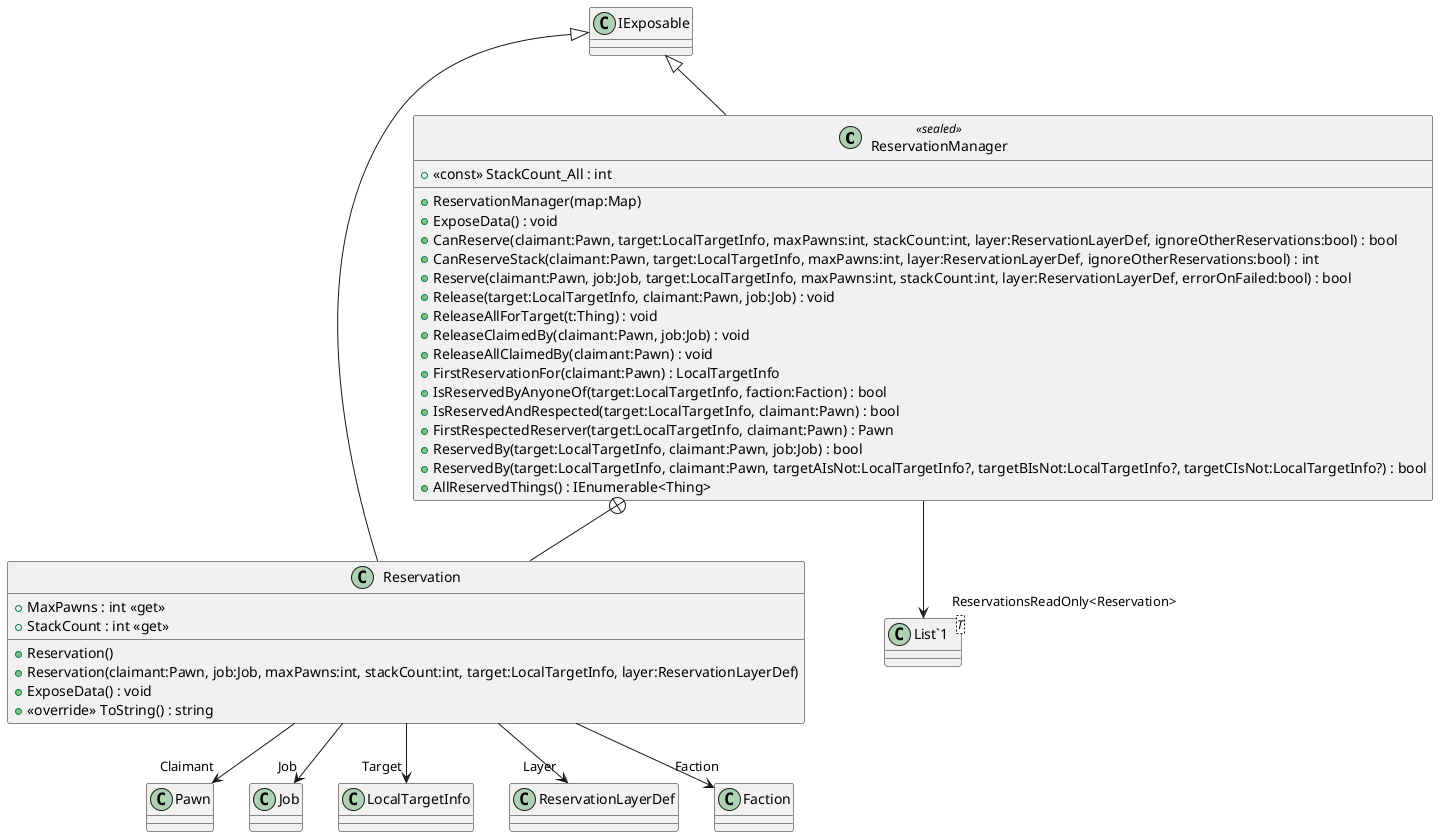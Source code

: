 @startuml
class ReservationManager <<sealed>> {
    + <<const>> StackCount_All : int
    + ReservationManager(map:Map)
    + ExposeData() : void
    + CanReserve(claimant:Pawn, target:LocalTargetInfo, maxPawns:int, stackCount:int, layer:ReservationLayerDef, ignoreOtherReservations:bool) : bool
    + CanReserveStack(claimant:Pawn, target:LocalTargetInfo, maxPawns:int, layer:ReservationLayerDef, ignoreOtherReservations:bool) : int
    + Reserve(claimant:Pawn, job:Job, target:LocalTargetInfo, maxPawns:int, stackCount:int, layer:ReservationLayerDef, errorOnFailed:bool) : bool
    + Release(target:LocalTargetInfo, claimant:Pawn, job:Job) : void
    + ReleaseAllForTarget(t:Thing) : void
    + ReleaseClaimedBy(claimant:Pawn, job:Job) : void
    + ReleaseAllClaimedBy(claimant:Pawn) : void
    + FirstReservationFor(claimant:Pawn) : LocalTargetInfo
    + IsReservedByAnyoneOf(target:LocalTargetInfo, faction:Faction) : bool
    + IsReservedAndRespected(target:LocalTargetInfo, claimant:Pawn) : bool
    + FirstRespectedReserver(target:LocalTargetInfo, claimant:Pawn) : Pawn
    + ReservedBy(target:LocalTargetInfo, claimant:Pawn, job:Job) : bool
    + ReservedBy(target:LocalTargetInfo, claimant:Pawn, targetAIsNot:LocalTargetInfo?, targetBIsNot:LocalTargetInfo?, targetCIsNot:LocalTargetInfo?) : bool
    + AllReservedThings() : IEnumerable<Thing>
}
class Reservation {
    + MaxPawns : int <<get>>
    + StackCount : int <<get>>
    + Reservation()
    + Reservation(claimant:Pawn, job:Job, maxPawns:int, stackCount:int, target:LocalTargetInfo, layer:ReservationLayerDef)
    + ExposeData() : void
    + <<override>> ToString() : string
}
class "List`1"<T> {
}
IExposable <|-- ReservationManager
ReservationManager --> "ReservationsReadOnly<Reservation>" "List`1"
ReservationManager +-- Reservation
IExposable <|-- Reservation
Reservation --> "Claimant" Pawn
Reservation --> "Job" Job
Reservation --> "Target" LocalTargetInfo
Reservation --> "Layer" ReservationLayerDef
Reservation --> "Faction" Faction
@enduml

